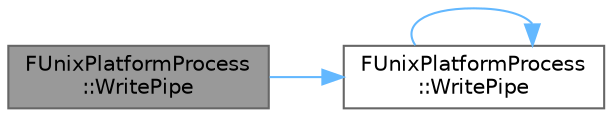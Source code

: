 digraph "FUnixPlatformProcess::WritePipe"
{
 // INTERACTIVE_SVG=YES
 // LATEX_PDF_SIZE
  bgcolor="transparent";
  edge [fontname=Helvetica,fontsize=10,labelfontname=Helvetica,labelfontsize=10];
  node [fontname=Helvetica,fontsize=10,shape=box,height=0.2,width=0.4];
  rankdir="LR";
  Node1 [id="Node000001",label="FUnixPlatformProcess\l::WritePipe",height=0.2,width=0.4,color="gray40", fillcolor="grey60", style="filled", fontcolor="black",tooltip=" "];
  Node1 -> Node2 [id="edge1_Node000001_Node000002",color="steelblue1",style="solid",tooltip=" "];
  Node2 [id="Node000002",label="FUnixPlatformProcess\l::WritePipe",height=0.2,width=0.4,color="grey40", fillcolor="white", style="filled",URL="$da/de7/structFUnixPlatformProcess.html#a1406d0c4abd8fef746c8535d493752c1",tooltip=" "];
  Node2 -> Node2 [id="edge2_Node000002_Node000002",color="steelblue1",style="solid",tooltip=" "];
}
